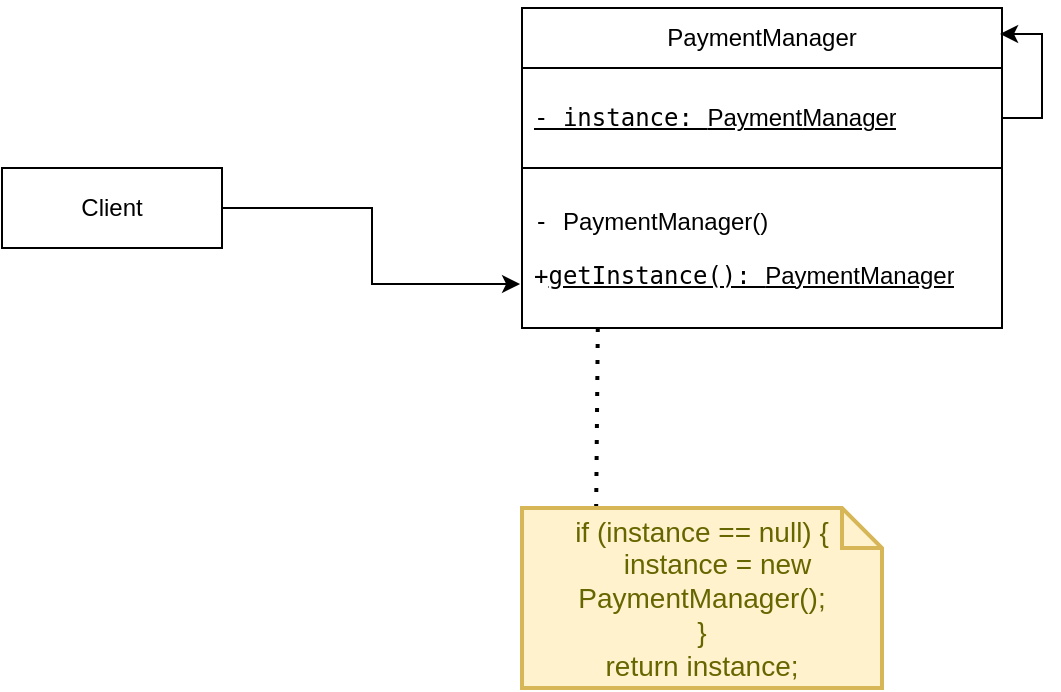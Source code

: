 <mxfile version="26.3.0">
  <diagram name="Page-1" id="wJ4MFdAhG4tYP4fTHmSW">
    <mxGraphModel dx="872" dy="431" grid="1" gridSize="10" guides="1" tooltips="1" connect="1" arrows="1" fold="1" page="1" pageScale="1" pageWidth="827" pageHeight="1169" math="0" shadow="0">
      <root>
        <mxCell id="0" />
        <mxCell id="1" parent="0" />
        <mxCell id="iTyFW178SX5ZztH8od-J-2" value="&lt;p data-pm-slice=&quot;1 1 [&amp;quot;list&amp;quot;,{&amp;quot;spread&amp;quot;:false,&amp;quot;start&amp;quot;:1541,&amp;quot;end&amp;quot;:1869},&amp;quot;regular_list_item&amp;quot;,{&amp;quot;start&amp;quot;:1541,&amp;quot;end&amp;quot;:1573}]&quot;&gt;PaymentManager&lt;/p&gt;" style="swimlane;fontStyle=0;childLayout=stackLayout;horizontal=1;startSize=30;horizontalStack=0;resizeParent=1;resizeParentMax=0;resizeLast=0;collapsible=1;marginBottom=0;whiteSpace=wrap;html=1;strokeColor=default;" vertex="1" parent="1">
          <mxGeometry x="380" y="90" width="240" height="160" as="geometry">
            <mxRectangle x="380" y="170" width="60" height="30" as="alternateBounds" />
          </mxGeometry>
        </mxCell>
        <mxCell id="iTyFW178SX5ZztH8od-J-3" value="&lt;p data-pm-slice=&quot;1 1 [&amp;quot;list&amp;quot;,{&amp;quot;spread&amp;quot;:false,&amp;quot;start&amp;quot;:1055,&amp;quot;end&amp;quot;:1403},&amp;quot;regular_list_item&amp;quot;,{&amp;quot;start&amp;quot;:1093,&amp;quot;end&amp;quot;:1177},&amp;quot;list&amp;quot;,{&amp;quot;spread&amp;quot;:false,&amp;quot;start&amp;quot;:1113,&amp;quot;end&amp;quot;:1177},&amp;quot;regular_list_item&amp;quot;,{&amp;quot;start&amp;quot;:1113,&amp;quot;end&amp;quot;:1177}]&quot;&gt;&lt;code&gt;- instance:&amp;nbsp;&lt;/code&gt;&lt;span style=&quot;background-color: transparent; color: light-dark(rgb(0, 0, 0), rgb(255, 255, 255));&quot;&gt;Payment&lt;/span&gt;&lt;span style=&quot;background-color: transparent; color: light-dark(rgb(0, 0, 0), rgb(255, 255, 255));&quot;&gt;Manager&lt;/span&gt;&lt;/p&gt;" style="text;strokeColor=default;fillColor=none;align=left;verticalAlign=middle;spacingLeft=4;spacingRight=4;overflow=hidden;points=[[0,0.5],[1,0.5]];portConstraint=eastwest;rotatable=0;whiteSpace=wrap;html=1;fontStyle=4" vertex="1" parent="iTyFW178SX5ZztH8od-J-2">
          <mxGeometry y="30" width="240" height="50" as="geometry" />
        </mxCell>
        <mxCell id="iTyFW178SX5ZztH8od-J-5" style="edgeStyle=orthogonalEdgeStyle;rounded=0;orthogonalLoop=1;jettySize=auto;html=1;exitX=1;exitY=0.5;exitDx=0;exitDy=0;entryX=0.996;entryY=0.081;entryDx=0;entryDy=0;entryPerimeter=0;fontFamily=Helvetica;fontSize=12;fontColor=default;fontStyle=0;horizontal=1;" edge="1" parent="iTyFW178SX5ZztH8od-J-2" source="iTyFW178SX5ZztH8od-J-3" target="iTyFW178SX5ZztH8od-J-2">
          <mxGeometry relative="1" as="geometry" />
        </mxCell>
        <mxCell id="iTyFW178SX5ZztH8od-J-4" value="&lt;p data-pm-slice=&quot;1 1 [&amp;quot;list&amp;quot;,{&amp;quot;spread&amp;quot;:false,&amp;quot;start&amp;quot;:562,&amp;quot;end&amp;quot;:914},&amp;quot;regular_list_item&amp;quot;,{&amp;quot;start&amp;quot;:687,&amp;quot;end&amp;quot;:849},&amp;quot;list&amp;quot;,{&amp;quot;spread&amp;quot;:false,&amp;quot;start&amp;quot;:704,&amp;quot;end&amp;quot;:849},&amp;quot;regular_list_item&amp;quot;,{&amp;quot;start&amp;quot;:704,&amp;quot;end&amp;quot;:770}]&quot;&gt;&lt;code&gt;-&amp;nbsp;&lt;/code&gt;&lt;span style=&quot;background-color: transparent; color: light-dark(rgb(0, 0, 0), rgb(255, 255, 255));&quot;&gt;Payment&lt;/span&gt;&lt;span style=&quot;background-color: transparent; color: light-dark(rgb(0, 0, 0), rgb(255, 255, 255));&quot;&gt;Manager()&lt;/span&gt;&lt;/p&gt;&lt;p data-pm-slice=&quot;1 1 [&amp;quot;list&amp;quot;,{&amp;quot;spread&amp;quot;:false,&amp;quot;start&amp;quot;:562,&amp;quot;end&amp;quot;:914},&amp;quot;regular_list_item&amp;quot;,{&amp;quot;start&amp;quot;:687,&amp;quot;end&amp;quot;:849},&amp;quot;list&amp;quot;,{&amp;quot;spread&amp;quot;:false,&amp;quot;start&amp;quot;:704,&amp;quot;end&amp;quot;:849},&amp;quot;regular_list_item&amp;quot;,{&amp;quot;start&amp;quot;:704,&amp;quot;end&amp;quot;:770}]&quot;&gt;&lt;code&gt;&lt;/code&gt;&lt;/p&gt;&lt;p data-pm-slice=&quot;1 1 [&amp;quot;list&amp;quot;,{&amp;quot;spread&amp;quot;:false,&amp;quot;start&amp;quot;:562,&amp;quot;end&amp;quot;:914},&amp;quot;regular_list_item&amp;quot;,{&amp;quot;start&amp;quot;:687,&amp;quot;end&amp;quot;:849},&amp;quot;list&amp;quot;,{&amp;quot;spread&amp;quot;:false,&amp;quot;start&amp;quot;:704,&amp;quot;end&amp;quot;:849},&amp;quot;regular_list_item&amp;quot;,{&amp;quot;start&amp;quot;:773,&amp;quot;end&amp;quot;:849}]&quot;&gt;&lt;code style=&quot;&quot;&gt;+&lt;u&gt;getInstance():&amp;nbsp;&lt;/u&gt;&lt;/code&gt;&lt;u&gt;&lt;span style=&quot;background-color: transparent; color: light-dark(rgb(0, 0, 0), rgb(255, 255, 255));&quot;&gt;Payment&lt;/span&gt;&lt;span style=&quot;background-color: transparent; color: light-dark(rgb(0, 0, 0), rgb(255, 255, 255));&quot;&gt;Manager&lt;/span&gt;&lt;/u&gt;&lt;/p&gt;" style="text;strokeColor=none;fillColor=none;align=left;verticalAlign=middle;spacingLeft=4;spacingRight=4;overflow=hidden;points=[[0,0.5],[1,0.5]];portConstraint=eastwest;rotatable=0;whiteSpace=wrap;html=1;strokeWidth=14;fontStyle=0" vertex="1" parent="iTyFW178SX5ZztH8od-J-2">
          <mxGeometry y="80" width="240" height="80" as="geometry" />
        </mxCell>
        <mxCell id="iTyFW178SX5ZztH8od-J-6" value="Client" style="rounded=0;whiteSpace=wrap;html=1;strokeColor=default;align=center;verticalAlign=middle;fontFamily=Helvetica;fontSize=12;fontColor=default;fontStyle=0;horizontal=1;fillColor=default;" vertex="1" parent="1">
          <mxGeometry x="120" y="170" width="110" height="40" as="geometry" />
        </mxCell>
        <mxCell id="iTyFW178SX5ZztH8od-J-7" style="edgeStyle=orthogonalEdgeStyle;rounded=0;orthogonalLoop=1;jettySize=auto;html=1;entryX=-0.004;entryY=0.725;entryDx=0;entryDy=0;entryPerimeter=0;fontFamily=Helvetica;fontSize=12;fontColor=default;fontStyle=0;horizontal=1;" edge="1" parent="1" source="iTyFW178SX5ZztH8od-J-6" target="iTyFW178SX5ZztH8od-J-4">
          <mxGeometry relative="1" as="geometry" />
        </mxCell>
        <mxCell id="iTyFW178SX5ZztH8od-J-8" value="" style="endArrow=none;dashed=1;html=1;dashPattern=1 3;strokeWidth=2;rounded=0;fontFamily=Helvetica;fontSize=12;fontColor=default;fontStyle=0;horizontal=1;exitX=0.206;exitY=0;exitDx=0;exitDy=0;exitPerimeter=0;entryX=0.158;entryY=0.975;entryDx=0;entryDy=0;entryPerimeter=0;" edge="1" parent="1" source="iTyFW178SX5ZztH8od-J-9" target="iTyFW178SX5ZztH8od-J-4">
          <mxGeometry width="50" height="50" relative="1" as="geometry">
            <mxPoint x="396.41" y="320" as="sourcePoint" />
            <mxPoint x="411" y="270" as="targetPoint" />
          </mxGeometry>
        </mxCell>
        <mxCell id="iTyFW178SX5ZztH8od-J-9" value="&lt;div&gt;if (instance == null) {&lt;/div&gt;&lt;div&gt;&amp;nbsp; &amp;nbsp; instance = new PaymentManager();&lt;/div&gt;&lt;div&gt;}&lt;/div&gt;&lt;div&gt;return instance;&lt;/div&gt;" style="shape=note;strokeWidth=2;fontSize=14;size=20;whiteSpace=wrap;html=1;fillColor=#fff2cc;strokeColor=#d6b656;fontColor=#666600;align=center;verticalAlign=middle;fontFamily=Helvetica;fontStyle=0;horizontal=1;" vertex="1" parent="1">
          <mxGeometry x="380" y="340" width="180" height="90" as="geometry" />
        </mxCell>
      </root>
    </mxGraphModel>
  </diagram>
</mxfile>
